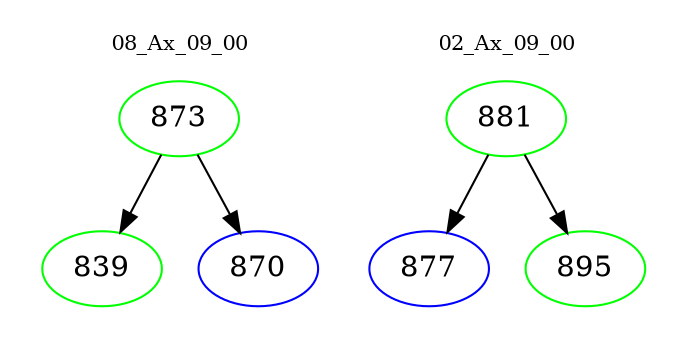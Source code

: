 digraph{
subgraph cluster_0 {
color = white
label = "08_Ax_09_00";
fontsize=10;
T0_873 [label="873", color="green"]
T0_873 -> T0_839 [color="black"]
T0_839 [label="839", color="green"]
T0_873 -> T0_870 [color="black"]
T0_870 [label="870", color="blue"]
}
subgraph cluster_1 {
color = white
label = "02_Ax_09_00";
fontsize=10;
T1_881 [label="881", color="green"]
T1_881 -> T1_877 [color="black"]
T1_877 [label="877", color="blue"]
T1_881 -> T1_895 [color="black"]
T1_895 [label="895", color="green"]
}
}
